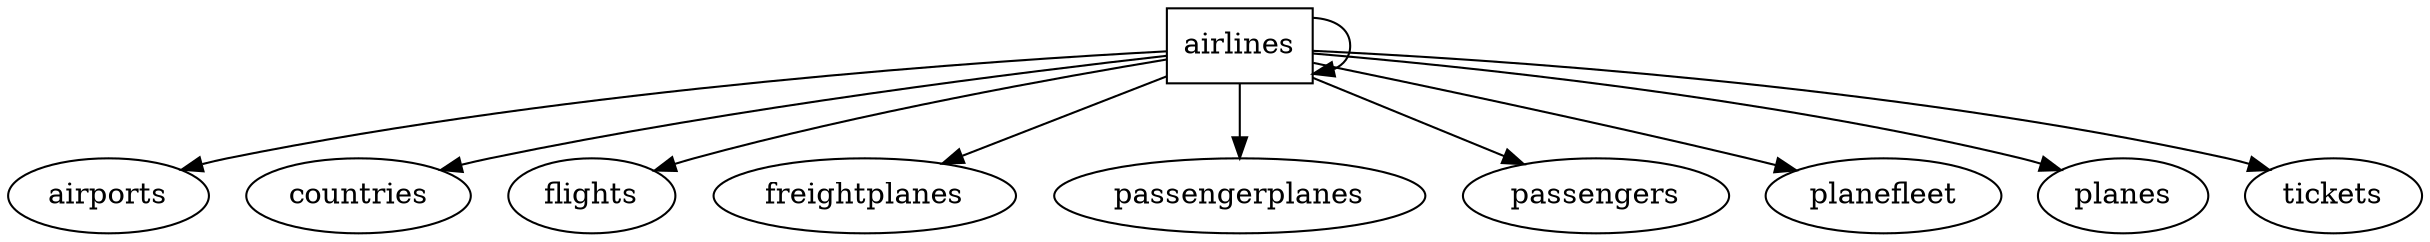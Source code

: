 digraph G {
airlines [shape=box];
airlines->airlines
airlines->airports
airlines->countries
airlines->flights
airlines->freightplanes
airlines->passengerplanes
airlines->passengers
airlines->planefleet
airlines->planes
airlines->tickets
}
